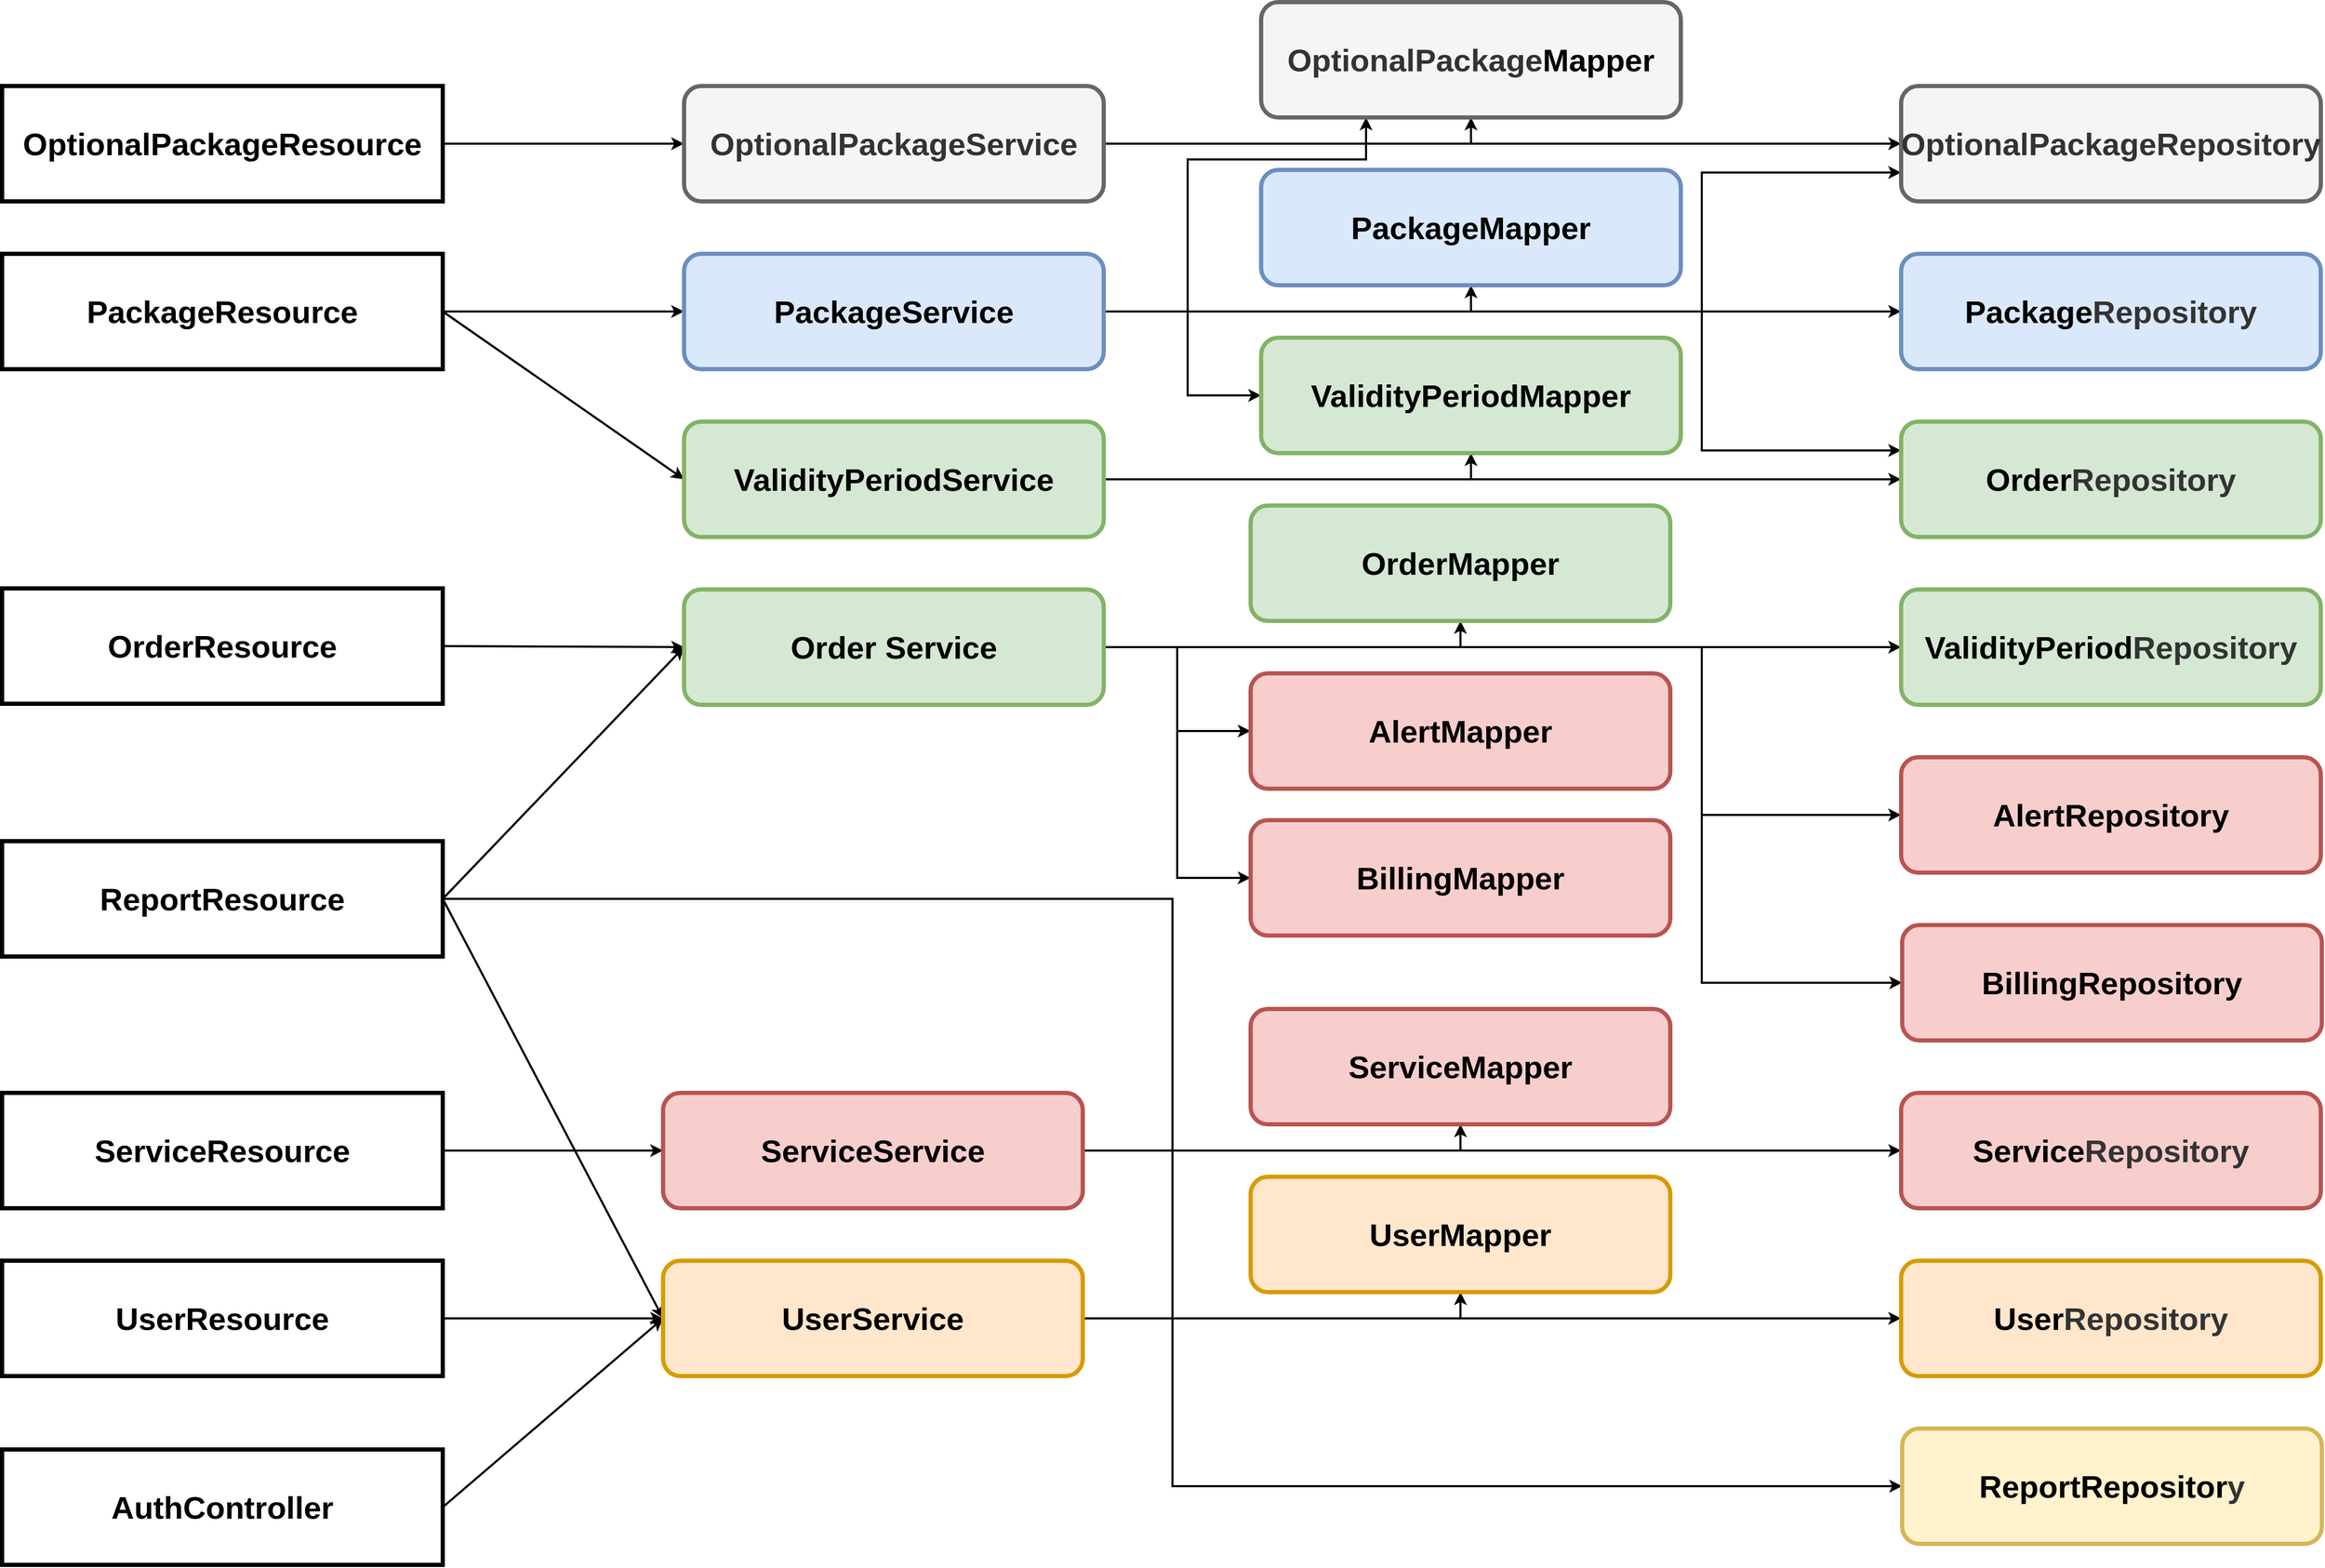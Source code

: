<mxfile version="16.5.1" type="device"><diagram id="WxOgKXdtmkrmOc2ziWRf" name="Page-1"><mxGraphModel dx="-82" dy="90" grid="1" gridSize="10" guides="1" tooltips="1" connect="1" arrows="1" fold="1" page="1" pageScale="1" pageWidth="100" pageHeight="100" math="0" shadow="0"><root><mxCell id="0"/><mxCell id="1" parent="0"/><mxCell id="cLr9N4RXFAh8yks75MvX-22" style="rounded=0;orthogonalLoop=1;jettySize=auto;html=1;exitX=1;exitY=0.5;exitDx=0;exitDy=0;entryX=0;entryY=0.5;entryDx=0;entryDy=0;strokeWidth=2;" parent="1" source="cLr9N4RXFAh8yks75MvX-2" target="cLr9N4RXFAh8yks75MvX-15" edge="1"><mxGeometry relative="1" as="geometry"/></mxCell><mxCell id="cLr9N4RXFAh8yks75MvX-2" value="OrderResource" style="rounded=0;whiteSpace=wrap;html=1;fontSize=30;fillColor=none;fontStyle=1;strokeWidth=4;" parent="1" vertex="1"><mxGeometry x="1140" y="1169" width="420" height="110" as="geometry"/></mxCell><mxCell id="cLr9N4RXFAh8yks75MvX-25" style="edgeStyle=none;rounded=0;orthogonalLoop=1;jettySize=auto;html=1;exitX=1;exitY=0.5;exitDx=0;exitDy=0;entryX=0;entryY=0.5;entryDx=0;entryDy=0;strokeWidth=2;" parent="1" source="cLr9N4RXFAh8yks75MvX-5" target="cLr9N4RXFAh8yks75MvX-16" edge="1"><mxGeometry relative="1" as="geometry"/></mxCell><mxCell id="cLr9N4RXFAh8yks75MvX-26" style="edgeStyle=none;rounded=0;orthogonalLoop=1;jettySize=auto;html=1;exitX=1;exitY=0.5;exitDx=0;exitDy=0;entryX=0;entryY=0.5;entryDx=0;entryDy=0;strokeWidth=2;" parent="1" source="cLr9N4RXFAh8yks75MvX-5" target="cLr9N4RXFAh8yks75MvX-15" edge="1"><mxGeometry relative="1" as="geometry"/></mxCell><mxCell id="cLr9N4RXFAh8yks75MvX-27" style="edgeStyle=orthogonalEdgeStyle;rounded=0;orthogonalLoop=1;jettySize=auto;html=1;exitX=1;exitY=0.5;exitDx=0;exitDy=0;entryX=0;entryY=0.5;entryDx=0;entryDy=0;strokeWidth=2;" parent="1" source="cLr9N4RXFAh8yks75MvX-5" target="cLr9N4RXFAh8yks75MvX-19" edge="1"><mxGeometry relative="1" as="geometry"/></mxCell><mxCell id="cLr9N4RXFAh8yks75MvX-5" value="ReportResource" style="rounded=0;whiteSpace=wrap;html=1;fontSize=30;fillColor=none;fontStyle=1;strokeWidth=4;" parent="1" vertex="1"><mxGeometry x="1140" y="1410" width="420" height="110" as="geometry"/></mxCell><mxCell id="cLr9N4RXFAh8yks75MvX-29" style="edgeStyle=none;rounded=0;orthogonalLoop=1;jettySize=auto;html=1;exitX=1;exitY=0.5;exitDx=0;exitDy=0;entryX=0;entryY=0.5;entryDx=0;entryDy=0;strokeWidth=2;" parent="1" source="cLr9N4RXFAh8yks75MvX-6" target="cLr9N4RXFAh8yks75MvX-16" edge="1"><mxGeometry relative="1" as="geometry"/></mxCell><mxCell id="cLr9N4RXFAh8yks75MvX-6" value="UserResource" style="rounded=0;whiteSpace=wrap;html=1;fontSize=30;fillColor=none;fontStyle=1;strokeWidth=4;" parent="1" vertex="1"><mxGeometry x="1140" y="1810" width="420" height="110" as="geometry"/></mxCell><mxCell id="cLr9N4RXFAh8yks75MvX-28" style="edgeStyle=none;rounded=0;orthogonalLoop=1;jettySize=auto;html=1;exitX=1;exitY=0.5;exitDx=0;exitDy=0;entryX=0;entryY=0.5;entryDx=0;entryDy=0;strokeWidth=2;" parent="1" source="cLr9N4RXFAh8yks75MvX-7" target="cLr9N4RXFAh8yks75MvX-17" edge="1"><mxGeometry relative="1" as="geometry"/></mxCell><mxCell id="cLr9N4RXFAh8yks75MvX-7" value="ServiceResource" style="rounded=0;whiteSpace=wrap;html=1;fontSize=30;fillColor=none;fontStyle=1;strokeWidth=4;" parent="1" vertex="1"><mxGeometry x="1140" y="1650" width="420" height="110" as="geometry"/></mxCell><mxCell id="cLr9N4RXFAh8yks75MvX-21" style="rounded=0;orthogonalLoop=1;jettySize=auto;html=1;exitX=1;exitY=0.5;exitDx=0;exitDy=0;entryX=0;entryY=0.5;entryDx=0;entryDy=0;strokeWidth=2;" parent="1" source="cLr9N4RXFAh8yks75MvX-8" target="cLr9N4RXFAh8yks75MvX-14" edge="1"><mxGeometry relative="1" as="geometry"/></mxCell><mxCell id="cLr9N4RXFAh8yks75MvX-63" style="rounded=0;orthogonalLoop=1;jettySize=auto;html=1;exitX=1;exitY=0.5;exitDx=0;exitDy=0;entryX=0;entryY=0.5;entryDx=0;entryDy=0;strokeWidth=2;" parent="1" source="cLr9N4RXFAh8yks75MvX-8" target="cLr9N4RXFAh8yks75MvX-23" edge="1"><mxGeometry relative="1" as="geometry"/></mxCell><mxCell id="cLr9N4RXFAh8yks75MvX-8" value="PackageResource" style="rounded=0;whiteSpace=wrap;html=1;fontSize=30;fillColor=none;fontStyle=1;strokeWidth=4;" parent="1" vertex="1"><mxGeometry x="1140" y="850" width="420" height="110" as="geometry"/></mxCell><mxCell id="cLr9N4RXFAh8yks75MvX-20" style="rounded=0;orthogonalLoop=1;jettySize=auto;html=1;exitX=1;exitY=0.5;exitDx=0;exitDy=0;entryX=0;entryY=0.5;entryDx=0;entryDy=0;strokeWidth=2;" parent="1" source="cLr9N4RXFAh8yks75MvX-9" target="cLr9N4RXFAh8yks75MvX-13" edge="1"><mxGeometry relative="1" as="geometry"/></mxCell><mxCell id="cLr9N4RXFAh8yks75MvX-9" value="&lt;span&gt;OptionalPackageResource&lt;br&gt;&lt;/span&gt;" style="rounded=0;whiteSpace=wrap;html=1;fontSize=30;fillColor=none;fontStyle=1;strokeWidth=4;" parent="1" vertex="1"><mxGeometry x="1140" y="690" width="420" height="110" as="geometry"/></mxCell><mxCell id="cLr9N4RXFAh8yks75MvX-82" style="rounded=0;orthogonalLoop=1;jettySize=auto;html=1;exitX=1;exitY=0.5;exitDx=0;exitDy=0;entryX=0;entryY=0.5;entryDx=0;entryDy=0;strokeWidth=2;" parent="1" source="cLr9N4RXFAh8yks75MvX-10" target="cLr9N4RXFAh8yks75MvX-16" edge="1"><mxGeometry relative="1" as="geometry"/></mxCell><mxCell id="cLr9N4RXFAh8yks75MvX-10" value="AuthController" style="rounded=0;whiteSpace=wrap;html=1;fontSize=30;fillColor=none;fontStyle=1;strokeWidth=4;" parent="1" vertex="1"><mxGeometry x="1140" y="1990" width="420" height="110" as="geometry"/></mxCell><mxCell id="cLr9N4RXFAh8yks75MvX-54" style="edgeStyle=none;rounded=0;orthogonalLoop=1;jettySize=auto;html=1;exitX=1;exitY=0.5;exitDx=0;exitDy=0;entryX=0;entryY=0.5;entryDx=0;entryDy=0;strokeWidth=2;" parent="1" source="cLr9N4RXFAh8yks75MvX-13" target="cLr9N4RXFAh8yks75MvX-36" edge="1"><mxGeometry relative="1" as="geometry"/></mxCell><mxCell id="cLr9N4RXFAh8yks75MvX-56" style="edgeStyle=orthogonalEdgeStyle;rounded=0;orthogonalLoop=1;jettySize=auto;html=1;exitX=1;exitY=0.5;exitDx=0;exitDy=0;entryX=0.5;entryY=1;entryDx=0;entryDy=0;strokeWidth=2;" parent="1" source="cLr9N4RXFAh8yks75MvX-13" target="cLr9N4RXFAh8yks75MvX-30" edge="1"><mxGeometry relative="1" as="geometry"/></mxCell><mxCell id="cLr9N4RXFAh8yks75MvX-13" value="OptionalPackageService" style="rounded=1;whiteSpace=wrap;html=1;fontSize=30;fillColor=#f5f5f5;strokeColor=#666666;fontColor=#333333;fontStyle=1;strokeWidth=4;" parent="1" vertex="1"><mxGeometry x="1790" y="690" width="400" height="110" as="geometry"/></mxCell><mxCell id="cLr9N4RXFAh8yks75MvX-57" style="edgeStyle=orthogonalEdgeStyle;rounded=0;orthogonalLoop=1;jettySize=auto;html=1;exitX=1;exitY=0.5;exitDx=0;exitDy=0;entryX=0;entryY=0.5;entryDx=0;entryDy=0;strokeWidth=2;" parent="1" source="cLr9N4RXFAh8yks75MvX-14" target="cLr9N4RXFAh8yks75MvX-37" edge="1"><mxGeometry relative="1" as="geometry"/></mxCell><mxCell id="cLr9N4RXFAh8yks75MvX-58" style="edgeStyle=orthogonalEdgeStyle;rounded=0;orthogonalLoop=1;jettySize=auto;html=1;exitX=1;exitY=0.5;exitDx=0;exitDy=0;entryX=0.5;entryY=1;entryDx=0;entryDy=0;strokeWidth=2;" parent="1" source="cLr9N4RXFAh8yks75MvX-14" target="cLr9N4RXFAh8yks75MvX-31" edge="1"><mxGeometry relative="1" as="geometry"/></mxCell><mxCell id="cLr9N4RXFAh8yks75MvX-61" style="edgeStyle=orthogonalEdgeStyle;rounded=0;orthogonalLoop=1;jettySize=auto;html=1;exitX=1;exitY=0.5;exitDx=0;exitDy=0;entryX=0.25;entryY=1;entryDx=0;entryDy=0;strokeWidth=2;" parent="1" source="cLr9N4RXFAh8yks75MvX-14" target="cLr9N4RXFAh8yks75MvX-30" edge="1"><mxGeometry relative="1" as="geometry"><Array as="points"><mxPoint x="2270" y="905"/><mxPoint x="2270" y="760"/><mxPoint x="2440" y="760"/></Array></mxGeometry></mxCell><mxCell id="cLr9N4RXFAh8yks75MvX-62" style="edgeStyle=orthogonalEdgeStyle;rounded=0;orthogonalLoop=1;jettySize=auto;html=1;exitX=1;exitY=0.5;exitDx=0;exitDy=0;entryX=0;entryY=0.75;entryDx=0;entryDy=0;strokeWidth=2;" parent="1" source="cLr9N4RXFAh8yks75MvX-14" target="cLr9N4RXFAh8yks75MvX-36" edge="1"><mxGeometry relative="1" as="geometry"><Array as="points"><mxPoint x="2760" y="905"/><mxPoint x="2760" y="773"/></Array></mxGeometry></mxCell><mxCell id="cLr9N4RXFAh8yks75MvX-68" style="edgeStyle=orthogonalEdgeStyle;rounded=0;orthogonalLoop=1;jettySize=auto;html=1;exitX=1;exitY=0.5;exitDx=0;exitDy=0;entryX=0;entryY=0.5;entryDx=0;entryDy=0;strokeWidth=2;" parent="1" source="cLr9N4RXFAh8yks75MvX-14" target="cLr9N4RXFAh8yks75MvX-35" edge="1"><mxGeometry relative="1" as="geometry"><Array as="points"><mxPoint x="2270" y="905"/><mxPoint x="2270" y="985"/></Array></mxGeometry></mxCell><mxCell id="cLr9N4RXFAh8yks75MvX-69" style="edgeStyle=orthogonalEdgeStyle;rounded=0;orthogonalLoop=1;jettySize=auto;html=1;exitX=1;exitY=0.5;exitDx=0;exitDy=0;entryX=0;entryY=0.25;entryDx=0;entryDy=0;strokeWidth=2;" parent="1" source="cLr9N4RXFAh8yks75MvX-14" target="cLr9N4RXFAh8yks75MvX-38" edge="1"><mxGeometry relative="1" as="geometry"><Array as="points"><mxPoint x="2760" y="905"/><mxPoint x="2760" y="1038"/></Array></mxGeometry></mxCell><mxCell id="cLr9N4RXFAh8yks75MvX-14" value="PackageService" style="rounded=1;whiteSpace=wrap;html=1;fontSize=30;fillColor=#dae8fc;strokeColor=#6c8ebf;fontStyle=1;strokeWidth=4;" parent="1" vertex="1"><mxGeometry x="1790" y="850" width="400" height="110" as="geometry"/></mxCell><mxCell id="cLr9N4RXFAh8yks75MvX-70" style="edgeStyle=orthogonalEdgeStyle;rounded=0;orthogonalLoop=1;jettySize=auto;html=1;exitX=1;exitY=0.5;exitDx=0;exitDy=0;strokeWidth=2;" parent="1" source="cLr9N4RXFAh8yks75MvX-15" target="cLr9N4RXFAh8yks75MvX-41" edge="1"><mxGeometry relative="1" as="geometry"/></mxCell><mxCell id="cLr9N4RXFAh8yks75MvX-71" style="edgeStyle=orthogonalEdgeStyle;rounded=0;orthogonalLoop=1;jettySize=auto;html=1;exitX=1;exitY=0.5;exitDx=0;exitDy=0;entryX=0.5;entryY=1;entryDx=0;entryDy=0;strokeWidth=2;" parent="1" source="cLr9N4RXFAh8yks75MvX-15" target="cLr9N4RXFAh8yks75MvX-32" edge="1"><mxGeometry relative="1" as="geometry"/></mxCell><mxCell id="cLr9N4RXFAh8yks75MvX-72" style="edgeStyle=orthogonalEdgeStyle;rounded=0;orthogonalLoop=1;jettySize=auto;html=1;exitX=1;exitY=0.5;exitDx=0;exitDy=0;entryX=0;entryY=0.5;entryDx=0;entryDy=0;strokeWidth=2;" parent="1" source="cLr9N4RXFAh8yks75MvX-15" target="cLr9N4RXFAh8yks75MvX-48" edge="1"><mxGeometry relative="1" as="geometry"/></mxCell><mxCell id="cLr9N4RXFAh8yks75MvX-73" style="edgeStyle=orthogonalEdgeStyle;rounded=0;orthogonalLoop=1;jettySize=auto;html=1;exitX=1;exitY=0.5;exitDx=0;exitDy=0;entryX=0;entryY=0.5;entryDx=0;entryDy=0;strokeWidth=2;" parent="1" source="cLr9N4RXFAh8yks75MvX-15" target="cLr9N4RXFAh8yks75MvX-49" edge="1"><mxGeometry relative="1" as="geometry"/></mxCell><mxCell id="cLr9N4RXFAh8yks75MvX-74" style="edgeStyle=orthogonalEdgeStyle;rounded=0;orthogonalLoop=1;jettySize=auto;html=1;exitX=1;exitY=0.5;exitDx=0;exitDy=0;entryX=0;entryY=0.5;entryDx=0;entryDy=0;strokeWidth=2;" parent="1" source="cLr9N4RXFAh8yks75MvX-15" target="cLr9N4RXFAh8yks75MvX-51" edge="1"><mxGeometry relative="1" as="geometry"><Array as="points"><mxPoint x="2760" y="1225"/><mxPoint x="2760" y="1385"/></Array></mxGeometry></mxCell><mxCell id="cLr9N4RXFAh8yks75MvX-75" style="edgeStyle=orthogonalEdgeStyle;rounded=0;orthogonalLoop=1;jettySize=auto;html=1;exitX=1;exitY=0.5;exitDx=0;exitDy=0;entryX=0;entryY=0.5;entryDx=0;entryDy=0;strokeWidth=2;" parent="1" source="cLr9N4RXFAh8yks75MvX-15" target="cLr9N4RXFAh8yks75MvX-53" edge="1"><mxGeometry relative="1" as="geometry"><Array as="points"><mxPoint x="2760" y="1225"/><mxPoint x="2760" y="1545"/></Array></mxGeometry></mxCell><mxCell id="cLr9N4RXFAh8yks75MvX-15" value="Order Service" style="rounded=1;whiteSpace=wrap;html=1;fontSize=30;fillColor=#d5e8d4;strokeColor=#82b366;fontStyle=1;strokeWidth=4;" parent="1" vertex="1"><mxGeometry x="1790" y="1170" width="400" height="110" as="geometry"/></mxCell><mxCell id="cLr9N4RXFAh8yks75MvX-80" style="edgeStyle=orthogonalEdgeStyle;rounded=0;orthogonalLoop=1;jettySize=auto;html=1;exitX=1;exitY=0.5;exitDx=0;exitDy=0;entryX=0;entryY=0.5;entryDx=0;entryDy=0;strokeWidth=2;" parent="1" source="cLr9N4RXFAh8yks75MvX-16" target="cLr9N4RXFAh8yks75MvX-39" edge="1"><mxGeometry relative="1" as="geometry"/></mxCell><mxCell id="cLr9N4RXFAh8yks75MvX-81" style="edgeStyle=orthogonalEdgeStyle;rounded=0;orthogonalLoop=1;jettySize=auto;html=1;exitX=1;exitY=0.5;exitDx=0;exitDy=0;entryX=0.5;entryY=1;entryDx=0;entryDy=0;strokeWidth=2;" parent="1" source="cLr9N4RXFAh8yks75MvX-16" target="cLr9N4RXFAh8yks75MvX-33" edge="1"><mxGeometry relative="1" as="geometry"/></mxCell><mxCell id="cLr9N4RXFAh8yks75MvX-16" value="UserService" style="rounded=1;whiteSpace=wrap;html=1;fontSize=30;fillColor=#ffe6cc;strokeColor=#d79b00;fontStyle=1;strokeWidth=4;" parent="1" vertex="1"><mxGeometry x="1770" y="1810" width="400" height="110" as="geometry"/></mxCell><mxCell id="cLr9N4RXFAh8yks75MvX-77" style="edgeStyle=orthogonalEdgeStyle;rounded=0;orthogonalLoop=1;jettySize=auto;html=1;exitX=1;exitY=0.5;exitDx=0;exitDy=0;entryX=0;entryY=0.5;entryDx=0;entryDy=0;strokeWidth=2;" parent="1" source="cLr9N4RXFAh8yks75MvX-17" target="cLr9N4RXFAh8yks75MvX-40" edge="1"><mxGeometry relative="1" as="geometry"/></mxCell><mxCell id="cLr9N4RXFAh8yks75MvX-78" style="edgeStyle=orthogonalEdgeStyle;rounded=0;orthogonalLoop=1;jettySize=auto;html=1;exitX=1;exitY=0.5;exitDx=0;exitDy=0;entryX=0.5;entryY=1;entryDx=0;entryDy=0;strokeWidth=2;" parent="1" source="cLr9N4RXFAh8yks75MvX-17" target="cLr9N4RXFAh8yks75MvX-34" edge="1"><mxGeometry relative="1" as="geometry"/></mxCell><mxCell id="cLr9N4RXFAh8yks75MvX-17" value="ServiceService" style="rounded=1;whiteSpace=wrap;html=1;fontSize=30;fillColor=#f8cecc;strokeColor=#b85450;fontStyle=1;strokeWidth=4;" parent="1" vertex="1"><mxGeometry x="1770" y="1650" width="400" height="110" as="geometry"/></mxCell><mxCell id="cLr9N4RXFAh8yks75MvX-19" value="ReportRepositor&lt;span style=&quot;color: rgb(51 , 51 , 51)&quot;&gt;y&lt;/span&gt;" style="rounded=1;whiteSpace=wrap;html=1;fontSize=30;fillColor=#fff2cc;strokeColor=#d6b656;fontStyle=1;strokeWidth=4;" parent="1" vertex="1"><mxGeometry x="2951" y="1970" width="400" height="110" as="geometry"/></mxCell><mxCell id="cLr9N4RXFAh8yks75MvX-66" style="edgeStyle=none;rounded=0;orthogonalLoop=1;jettySize=auto;html=1;exitX=1;exitY=0.5;exitDx=0;exitDy=0;entryX=0;entryY=0.5;entryDx=0;entryDy=0;strokeWidth=2;" parent="1" source="cLr9N4RXFAh8yks75MvX-23" target="cLr9N4RXFAh8yks75MvX-38" edge="1"><mxGeometry relative="1" as="geometry"/></mxCell><mxCell id="cLr9N4RXFAh8yks75MvX-67" style="edgeStyle=orthogonalEdgeStyle;rounded=0;orthogonalLoop=1;jettySize=auto;html=1;exitX=1;exitY=0.5;exitDx=0;exitDy=0;entryX=0.5;entryY=1;entryDx=0;entryDy=0;strokeWidth=2;" parent="1" source="cLr9N4RXFAh8yks75MvX-23" target="cLr9N4RXFAh8yks75MvX-35" edge="1"><mxGeometry relative="1" as="geometry"/></mxCell><mxCell id="cLr9N4RXFAh8yks75MvX-23" value="ValidityPeriodService" style="rounded=1;whiteSpace=wrap;html=1;fontSize=30;fillColor=#d5e8d4;strokeColor=#82b366;fontStyle=1;strokeWidth=4;" parent="1" vertex="1"><mxGeometry x="1790" y="1010" width="400" height="110" as="geometry"/></mxCell><mxCell id="cLr9N4RXFAh8yks75MvX-30" value="OptionalPackage&lt;span style=&quot;color: rgb(0 , 0 , 0)&quot;&gt;Mapper&lt;/span&gt;" style="rounded=1;whiteSpace=wrap;html=1;fontSize=30;fillColor=#f5f5f5;strokeColor=#666666;fontColor=#333333;fontStyle=1;strokeWidth=4;" parent="1" vertex="1"><mxGeometry x="2340" y="610" width="400" height="110" as="geometry"/></mxCell><mxCell id="cLr9N4RXFAh8yks75MvX-31" value="PackageMapper" style="rounded=1;whiteSpace=wrap;html=1;fontSize=30;fillColor=#dae8fc;strokeColor=#6c8ebf;fontStyle=1;strokeWidth=4;" parent="1" vertex="1"><mxGeometry x="2340" y="770" width="400" height="110" as="geometry"/></mxCell><mxCell id="cLr9N4RXFAh8yks75MvX-32" value="OrderMapper" style="rounded=1;whiteSpace=wrap;html=1;fontSize=30;fillColor=#d5e8d4;strokeColor=#82b366;fontStyle=1;strokeWidth=4;" parent="1" vertex="1"><mxGeometry x="2330" y="1090" width="400" height="110" as="geometry"/></mxCell><mxCell id="cLr9N4RXFAh8yks75MvX-33" value="UserMapper" style="rounded=1;whiteSpace=wrap;html=1;fontSize=30;fillColor=#ffe6cc;strokeColor=#d79b00;fontStyle=1;strokeWidth=4;" parent="1" vertex="1"><mxGeometry x="2330" y="1730" width="400" height="110" as="geometry"/></mxCell><mxCell id="cLr9N4RXFAh8yks75MvX-34" value="ServiceMapper" style="rounded=1;whiteSpace=wrap;html=1;fontSize=30;fillColor=#f8cecc;strokeColor=#b85450;fontStyle=1;strokeWidth=4;" parent="1" vertex="1"><mxGeometry x="2330" y="1570" width="400" height="110" as="geometry"/></mxCell><mxCell id="cLr9N4RXFAh8yks75MvX-35" value="ValidityPeriodMapper" style="rounded=1;whiteSpace=wrap;html=1;fontSize=30;fillColor=#d5e8d4;strokeColor=#82b366;fontStyle=1;strokeWidth=4;" parent="1" vertex="1"><mxGeometry x="2340" y="930" width="400" height="110" as="geometry"/></mxCell><mxCell id="cLr9N4RXFAh8yks75MvX-36" value="OptionalPackageRepository" style="rounded=1;whiteSpace=wrap;html=1;fontSize=30;fillColor=#f5f5f5;strokeColor=#666666;fontColor=#333333;fontStyle=1;strokeWidth=4;" parent="1" vertex="1"><mxGeometry x="2950" y="690" width="400" height="110" as="geometry"/></mxCell><mxCell id="cLr9N4RXFAh8yks75MvX-37" value="Package&lt;span style=&quot;color: rgb(51 , 51 , 51)&quot;&gt;Repository&lt;/span&gt;" style="rounded=1;whiteSpace=wrap;html=1;fontSize=30;fillColor=#dae8fc;strokeColor=#6c8ebf;fontStyle=1;strokeWidth=4;" parent="1" vertex="1"><mxGeometry x="2950" y="850" width="400" height="110" as="geometry"/></mxCell><mxCell id="cLr9N4RXFAh8yks75MvX-38" value="Order&lt;span style=&quot;color: rgb(51 , 51 , 51)&quot;&gt;Repository&lt;/span&gt;" style="rounded=1;whiteSpace=wrap;html=1;fontSize=30;fillColor=#d5e8d4;strokeColor=#82b366;fontStyle=1;strokeWidth=4;" parent="1" vertex="1"><mxGeometry x="2950" y="1010" width="400" height="110" as="geometry"/></mxCell><mxCell id="cLr9N4RXFAh8yks75MvX-39" value="User&lt;span style=&quot;color: rgb(51 , 51 , 51)&quot;&gt;Repository&lt;/span&gt;" style="rounded=1;whiteSpace=wrap;html=1;fontSize=30;fillColor=#ffe6cc;strokeColor=#d79b00;fontStyle=1;strokeWidth=4;" parent="1" vertex="1"><mxGeometry x="2950" y="1810" width="400" height="110" as="geometry"/></mxCell><mxCell id="cLr9N4RXFAh8yks75MvX-40" value="Service&lt;span style=&quot;color: rgb(51 , 51 , 51)&quot;&gt;Repository&lt;/span&gt;" style="rounded=1;whiteSpace=wrap;html=1;fontSize=30;fillColor=#f8cecc;strokeColor=#b85450;fontStyle=1;strokeWidth=4;" parent="1" vertex="1"><mxGeometry x="2950" y="1650" width="400" height="110" as="geometry"/></mxCell><mxCell id="cLr9N4RXFAh8yks75MvX-41" value="ValidityPeriod&lt;span style=&quot;color: rgb(51 , 51 , 51)&quot;&gt;Repository&lt;/span&gt;" style="rounded=1;whiteSpace=wrap;html=1;fontSize=30;fillColor=#d5e8d4;strokeColor=#82b366;fontStyle=1;strokeWidth=4;" parent="1" vertex="1"><mxGeometry x="2950" y="1170" width="400" height="110" as="geometry"/></mxCell><mxCell id="cLr9N4RXFAh8yks75MvX-48" value="AlertMapper" style="rounded=1;whiteSpace=wrap;html=1;fontSize=30;fillColor=#f8cecc;strokeColor=#b85450;fontStyle=1;strokeWidth=4;" parent="1" vertex="1"><mxGeometry x="2330" y="1250" width="400" height="110" as="geometry"/></mxCell><mxCell id="cLr9N4RXFAh8yks75MvX-49" value="BillingMapper" style="rounded=1;whiteSpace=wrap;html=1;fontSize=30;fillColor=#f8cecc;strokeColor=#b85450;fontStyle=1;strokeWidth=4;" parent="1" vertex="1"><mxGeometry x="2330" y="1390" width="400" height="110" as="geometry"/></mxCell><mxCell id="cLr9N4RXFAh8yks75MvX-51" value="AlertRepository" style="rounded=1;whiteSpace=wrap;html=1;fontSize=30;fillColor=#f8cecc;strokeColor=#b85450;fontStyle=1;strokeWidth=4;" parent="1" vertex="1"><mxGeometry x="2950" y="1330" width="400" height="110" as="geometry"/></mxCell><mxCell id="cLr9N4RXFAh8yks75MvX-53" value="BillingRepository" style="rounded=1;whiteSpace=wrap;html=1;fontSize=30;fillColor=#f8cecc;strokeColor=#b85450;fontStyle=1;strokeWidth=4;" parent="1" vertex="1"><mxGeometry x="2951" y="1490" width="400" height="110" as="geometry"/></mxCell></root></mxGraphModel></diagram></mxfile>